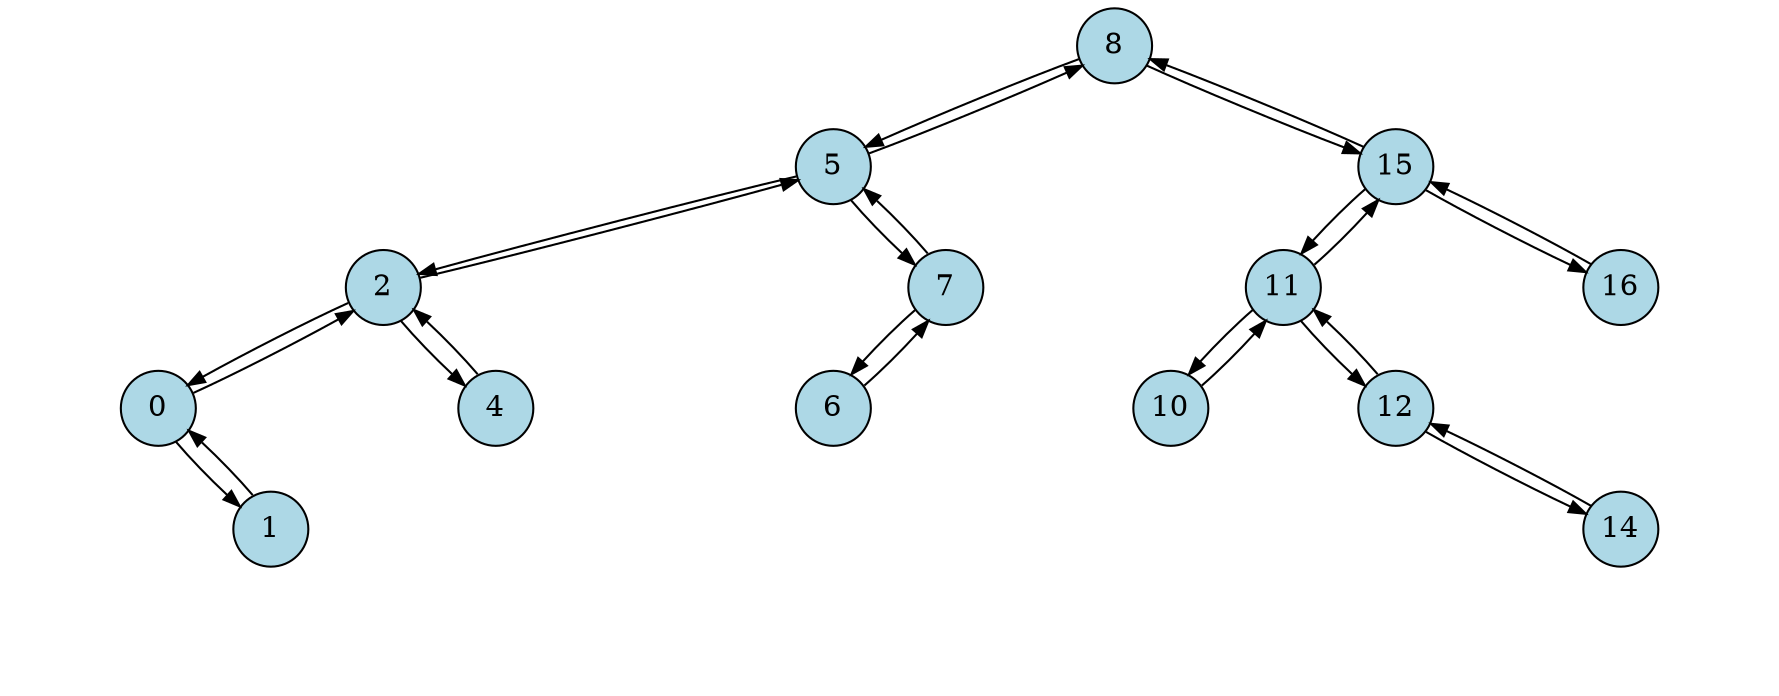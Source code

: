 digraph {
graph [
  nodesep=0.25,
  ranksep=0.3,
  splines=line
];
node [
  style=filled,
  fillcolor=lightblue,
  shape=circle,
  fixedsize=true,
  width=0.5
];
edge [
  arrowsize=0.8,
  color=black
];

139757838205392 [
  label="8"
];
139757838205296 [
  label="5"
];
139757838205200 [
  label="2"
];
139757838205136 [
  label="0"
];
139757833530672 [
  label="i1"
  style="invis"
];
139757833531056 [
  label="i2"
  style="invis"
];
139757838205168 [
  label="1"
];
139757833531632 [
  label="i3"
  style="invis"
];
139757833532016 [
  label="i4"
  style="invis"
];
139757833532336 [
  label="i5"
  style="invis"
];
139757833532784 [
  label="i6"
  style="invis"
];
139757838205264 [
  label="4"
];
139757833533360 [
  label="i7"
  style="invis"
];
139757833533744 [
  label="i8"
  style="invis"
];
139757833534064 [
  label="i9"
  style="invis"
];
139757833534576 [
  label="i10"
  style="invis"
];
139757838205360 [
  label="7"
];
139757838205328 [
  label="6"
];
139757833535408 [
  label="i11"
  style="invis"
];
139757833585008 [
  label="i12"
  style="invis"
];
139757833585328 [
  label="i13"
  style="invis"
];
139757833585712 [
  label="i14"
  style="invis"
];
139757833586096 [
  label="i15"
  style="invis"
];
139757833586608 [
  label="i16"
  style="invis"
];
139757838205616 [
  label="15"
];
139757838205488 [
  label="11"
];
139757838205456 [
  label="10"
];
139757833587696 [
  label="i17"
  style="invis"
];
139757833588080 [
  label="i18"
  style="invis"
];
139757833588400 [
  label="i19"
  style="invis"
];
139757833588784 [
  label="i20"
  style="invis"
];
139757838205520 [
  label="12"
];
139757833589360 [
  label="i21"
  style="invis"
];
139757833589744 [
  label="i22"
  style="invis"
];
139757838205584 [
  label="14"
];
139757833590256 [
  label="i23"
  style="invis"
];
139757833590640 [
  label="i24"
  style="invis"
];
139757833590960 [
  label="i25"
  style="invis"
];
139757833591600 [
  label="i26"
  style="invis"
];
139757838205648 [
  label="16"
];
139757833592176 [
  label="i27"
  style="invis"
];
139757833592560 [
  label="i28"
  style="invis"
];
139757833592880 [
  label="i29"
  style="invis"
];
139757838205296 -> 139757838205392 [

];
139757838205200 -> 139757838205296 [

];
139757838205136 -> 139757838205200 [

];
139757838205136 -> 139757833530672 [
  style="invis"
  weight="5"
];
139757838205136 -> 139757833531056 [
  style="invis"
  weight="5"
];
139757838205168 -> 139757838205136 [

];
139757838205168 -> 139757833531632 [
  style="invis"
  weight="5"
];
139757838205168 -> 139757833532016 [
  style="invis"
  weight="5"
];
139757838205168 -> 139757833532336 [
  style="invis"
  weight="5"
];
139757838205136 -> 139757838205168 [

];
139757838205200 -> 139757838205136 [

];
139757838205200 -> 139757833532784 [
  style="invis"
  weight="5"
];
139757838205264 -> 139757838205200 [

];
139757838205264 -> 139757833533360 [
  style="invis"
  weight="5"
];
139757838205264 -> 139757833533744 [
  style="invis"
  weight="5"
];
139757838205264 -> 139757833534064 [
  style="invis"
  weight="5"
];
139757838205200 -> 139757838205264 [

];
139757838205296 -> 139757838205200 [

];
139757838205296 -> 139757833534576 [
  style="invis"
  weight="5"
];
139757838205360 -> 139757838205296 [

];
139757838205328 -> 139757838205360 [

];
139757838205328 -> 139757833535408 [
  style="invis"
  weight="5"
];
139757838205328 -> 139757833585008 [
  style="invis"
  weight="5"
];
139757838205328 -> 139757833585328 [
  style="invis"
  weight="5"
];
139757838205360 -> 139757838205328 [

];
139757838205360 -> 139757833585712 [
  style="invis"
  weight="5"
];
139757838205360 -> 139757833586096 [
  style="invis"
  weight="5"
];
139757838205296 -> 139757838205360 [

];
139757838205392 -> 139757838205296 [

];
139757838205392 -> 139757833586608 [
  style="invis"
  weight="5"
];
139757838205616 -> 139757838205392 [

];
139757838205488 -> 139757838205616 [

];
139757838205456 -> 139757838205488 [

];
139757838205456 -> 139757833587696 [
  style="invis"
  weight="5"
];
139757838205456 -> 139757833588080 [
  style="invis"
  weight="5"
];
139757838205456 -> 139757833588400 [
  style="invis"
  weight="5"
];
139757838205488 -> 139757838205456 [

];
139757838205488 -> 139757833588784 [
  style="invis"
  weight="5"
];
139757838205520 -> 139757838205488 [

];
139757838205520 -> 139757833589360 [
  style="invis"
  weight="5"
];
139757838205520 -> 139757833589744 [
  style="invis"
  weight="5"
];
139757838205584 -> 139757838205520 [

];
139757838205584 -> 139757833590256 [
  style="invis"
  weight="5"
];
139757838205584 -> 139757833590640 [
  style="invis"
  weight="5"
];
139757838205584 -> 139757833590960 [
  style="invis"
  weight="5"
];
139757838205520 -> 139757838205584 [

];
139757838205488 -> 139757838205520 [

];
139757838205616 -> 139757838205488 [

];
139757838205616 -> 139757833591600 [
  style="invis"
  weight="5"
];
139757838205648 -> 139757838205616 [

];
139757838205648 -> 139757833592176 [
  style="invis"
  weight="5"
];
139757838205648 -> 139757833592560 [
  style="invis"
  weight="5"
];
139757838205648 -> 139757833592880 [
  style="invis"
  weight="5"
];
139757838205616 -> 139757838205648 [

];
139757838205392 -> 139757838205616 [

];
}
